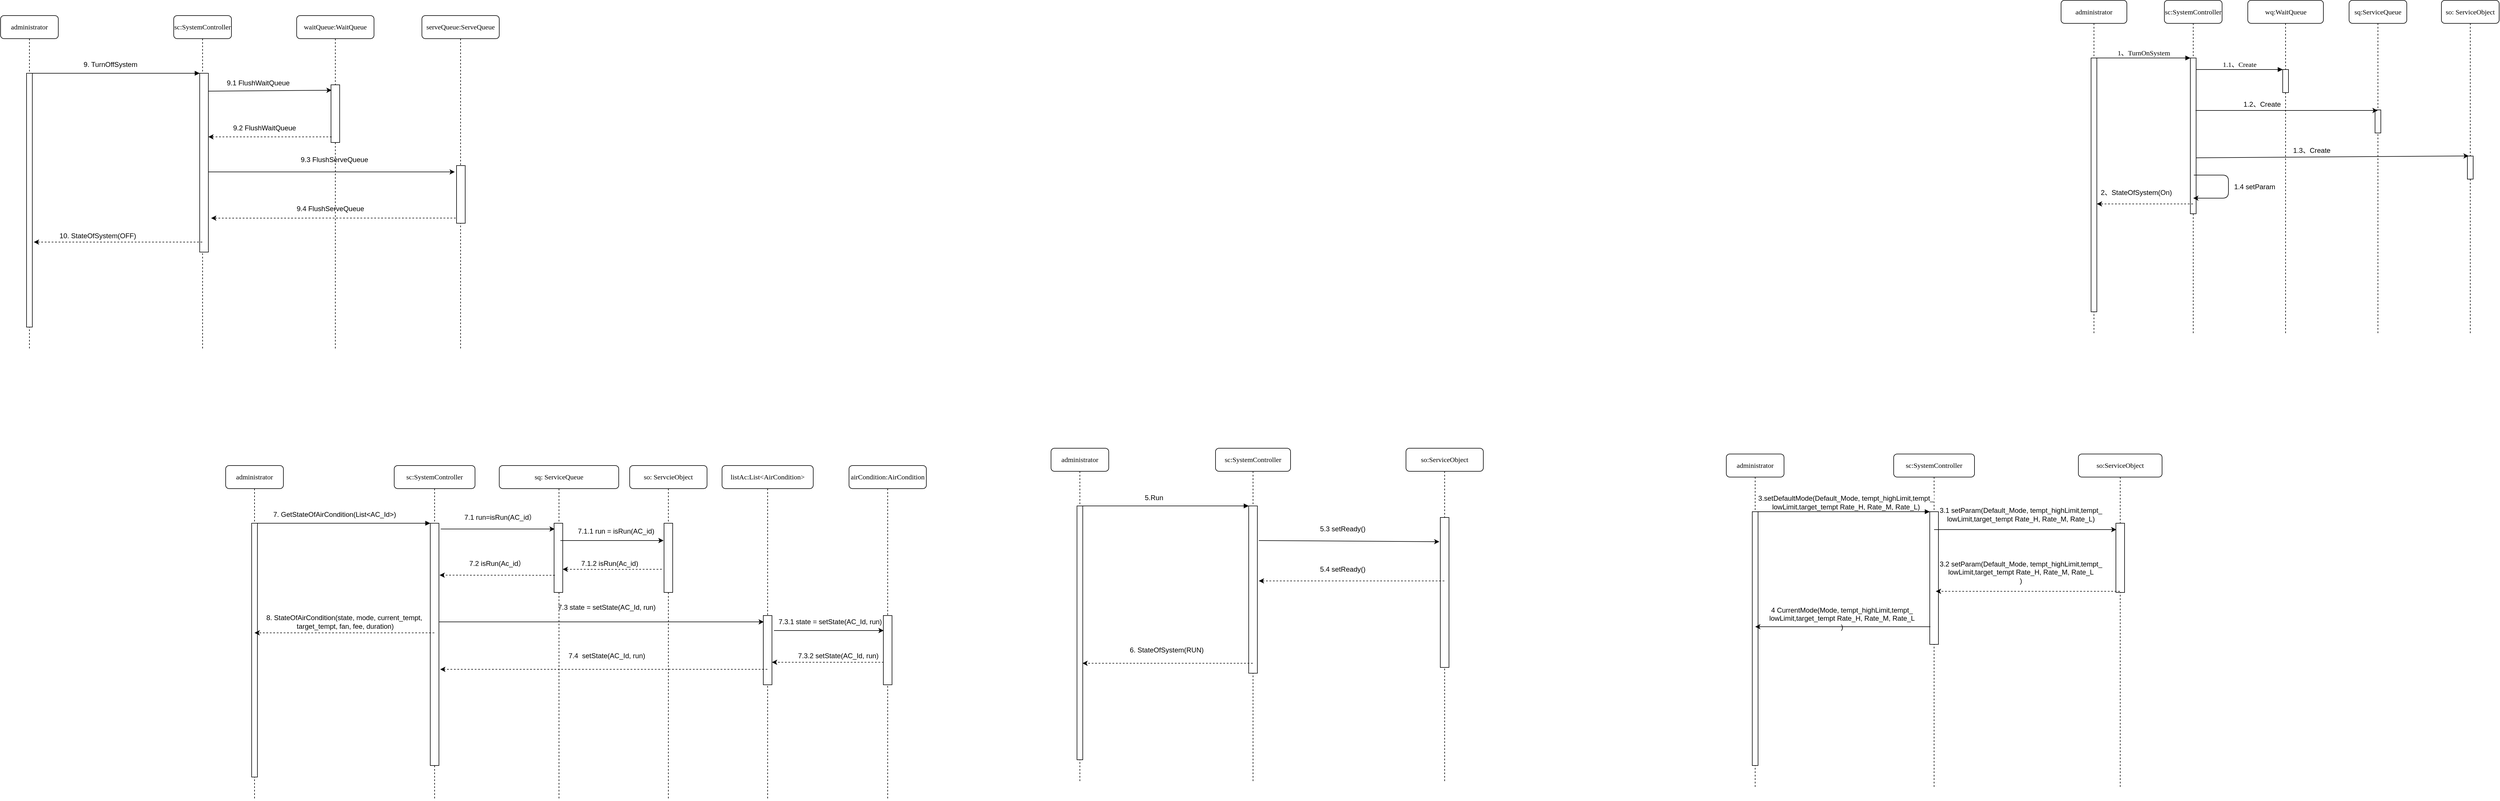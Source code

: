 <mxfile version="12.9.3" type="device"><diagram name="Page-1" id="13e1069c-82ec-6db2-03f1-153e76fe0fe0"><mxGraphModel dx="4324" dy="2292" grid="1" gridSize="10" guides="1" tooltips="1" connect="1" arrows="1" fold="1" page="1" pageScale="1" pageWidth="1100" pageHeight="850" background="#ffffff" math="0" shadow="0"><root><mxCell id="0"/><mxCell id="1" parent="0"/><mxCell id="7baba1c4bc27f4b0-2" value="sc:SystemController" style="shape=umlLifeline;perimeter=lifelinePerimeter;whiteSpace=wrap;html=1;container=1;collapsible=0;recursiveResize=0;outlineConnect=0;rounded=1;shadow=0;comic=0;labelBackgroundColor=none;strokeWidth=1;fontFamily=Verdana;fontSize=12;align=center;" parent="1" vertex="1"><mxGeometry x="280" y="-850" width="140" height="580" as="geometry"/></mxCell><mxCell id="7baba1c4bc27f4b0-10" value="" style="html=1;points=[];perimeter=orthogonalPerimeter;rounded=0;shadow=0;comic=0;labelBackgroundColor=none;strokeWidth=1;fontFamily=Verdana;fontSize=12;align=center;" parent="7baba1c4bc27f4b0-2" vertex="1"><mxGeometry x="62.5" y="100" width="15" height="230" as="geometry"/></mxCell><mxCell id="7baba1c4bc27f4b0-8" value="administrator" style="shape=umlLifeline;perimeter=lifelinePerimeter;whiteSpace=wrap;html=1;container=1;collapsible=0;recursiveResize=0;outlineConnect=0;rounded=1;shadow=0;comic=0;labelBackgroundColor=none;strokeWidth=1;fontFamily=Verdana;fontSize=12;align=center;" parent="1" vertex="1"><mxGeometry x="-10" y="-850" width="100" height="580" as="geometry"/></mxCell><mxCell id="7baba1c4bc27f4b0-9" value="" style="html=1;points=[];perimeter=orthogonalPerimeter;rounded=0;shadow=0;comic=0;labelBackgroundColor=none;strokeWidth=1;fontFamily=Verdana;fontSize=12;align=center;" parent="7baba1c4bc27f4b0-8" vertex="1"><mxGeometry x="45" y="100" width="10" height="440" as="geometry"/></mxCell><mxCell id="7baba1c4bc27f4b0-11" value="&lt;span style=&quot;font-family: &amp;#34;helvetica&amp;#34; ; background-color: rgb(255 , 255 , 255)&quot;&gt;3.setDefaultMode(Default_Mode, tempt_highLimit,tempt_&lt;br&gt;lowLimit,target_tempt Rate_H, Rate_M, Rate_L)&lt;/span&gt;" style="html=1;verticalAlign=bottom;endArrow=block;entryX=0;entryY=0;labelBackgroundColor=none;fontFamily=Verdana;fontSize=12;edgeStyle=elbowEdgeStyle;elbow=vertical;strokeColor=#000000;rounded=1;fontColor=#000000;" parent="1" source="7baba1c4bc27f4b0-9" target="7baba1c4bc27f4b0-10" edge="1"><mxGeometry x="0.017" y="-1" relative="1" as="geometry"><mxPoint x="270" y="-740" as="sourcePoint"/><mxPoint as="offset"/></mxGeometry></mxCell><mxCell id="zdd3yCZpcrPuhQsIi_-B-11" value="&lt;span style=&quot;white-space: normal&quot;&gt;sc:SystemController&lt;/span&gt;" style="shape=umlLifeline;perimeter=lifelinePerimeter;whiteSpace=wrap;html=1;container=1;collapsible=0;recursiveResize=0;outlineConnect=0;rounded=1;shadow=0;comic=0;labelBackgroundColor=none;strokeWidth=1;fontFamily=Verdana;fontSize=12;align=center;" parent="1" vertex="1"><mxGeometry x="749" y="-1636.5" width="100" height="580" as="geometry"/></mxCell><mxCell id="zdd3yCZpcrPuhQsIi_-B-12" value="" style="html=1;points=[];perimeter=orthogonalPerimeter;rounded=0;shadow=0;comic=0;labelBackgroundColor=none;strokeWidth=1;fontFamily=Verdana;fontSize=12;align=center;" parent="zdd3yCZpcrPuhQsIi_-B-11" vertex="1"><mxGeometry x="45" y="100" width="10" height="270" as="geometry"/></mxCell><mxCell id="zdd3yCZpcrPuhQsIi_-B-13" value="wq:WaitQueue" style="shape=umlLifeline;perimeter=lifelinePerimeter;whiteSpace=wrap;html=1;container=1;collapsible=0;recursiveResize=0;outlineConnect=0;rounded=1;shadow=0;comic=0;labelBackgroundColor=none;strokeWidth=1;fontFamily=Verdana;fontSize=12;align=center;" parent="1" vertex="1"><mxGeometry x="893.5" y="-1636.5" width="131" height="580" as="geometry"/></mxCell><mxCell id="zdd3yCZpcrPuhQsIi_-B-14" value="" style="html=1;points=[];perimeter=orthogonalPerimeter;rounded=0;shadow=0;comic=0;labelBackgroundColor=none;strokeWidth=1;fontFamily=Verdana;fontSize=12;align=center;" parent="zdd3yCZpcrPuhQsIi_-B-13" vertex="1"><mxGeometry x="60.5" y="120" width="10" height="40" as="geometry"/></mxCell><mxCell id="zdd3yCZpcrPuhQsIi_-B-15" value="1.3、Create" style="text;html=1;align=center;verticalAlign=middle;resizable=0;points=[];autosize=1;" parent="zdd3yCZpcrPuhQsIi_-B-13" vertex="1"><mxGeometry x="70" y="250" width="80" height="20" as="geometry"/></mxCell><mxCell id="zdd3yCZpcrPuhQsIi_-B-16" value="administrator" style="shape=umlLifeline;perimeter=lifelinePerimeter;whiteSpace=wrap;html=1;container=1;collapsible=0;recursiveResize=0;outlineConnect=0;rounded=1;shadow=0;comic=0;labelBackgroundColor=none;strokeWidth=1;fontFamily=Verdana;fontSize=12;align=center;" parent="1" vertex="1"><mxGeometry x="570" y="-1636.5" width="114" height="580" as="geometry"/></mxCell><mxCell id="zdd3yCZpcrPuhQsIi_-B-17" value="" style="html=1;points=[];perimeter=orthogonalPerimeter;rounded=0;shadow=0;comic=0;labelBackgroundColor=none;strokeWidth=1;fontFamily=Verdana;fontSize=12;align=center;" parent="zdd3yCZpcrPuhQsIi_-B-16" vertex="1"><mxGeometry x="52" y="100" width="10" height="440" as="geometry"/></mxCell><mxCell id="zdd3yCZpcrPuhQsIi_-B-18" value="1、TurnOnSystem" style="html=1;verticalAlign=bottom;endArrow=block;entryX=0;entryY=0;labelBackgroundColor=none;fontFamily=Verdana;fontSize=12;edgeStyle=elbowEdgeStyle;elbow=vertical;" parent="1" source="zdd3yCZpcrPuhQsIi_-B-17" target="zdd3yCZpcrPuhQsIi_-B-12" edge="1"><mxGeometry relative="1" as="geometry"><mxPoint x="729" y="-1526.5" as="sourcePoint"/></mxGeometry></mxCell><mxCell id="zdd3yCZpcrPuhQsIi_-B-19" value="1.1、Create" style="html=1;verticalAlign=bottom;endArrow=block;entryX=0;entryY=0;labelBackgroundColor=none;fontFamily=Verdana;fontSize=12;edgeStyle=elbowEdgeStyle;elbow=vertical;" parent="1" source="zdd3yCZpcrPuhQsIi_-B-12" target="zdd3yCZpcrPuhQsIi_-B-14" edge="1"><mxGeometry relative="1" as="geometry"><mxPoint x="879" y="-1516.5" as="sourcePoint"/></mxGeometry></mxCell><mxCell id="zdd3yCZpcrPuhQsIi_-B-23" value="sq:ServiceQueue" style="shape=umlLifeline;perimeter=lifelinePerimeter;whiteSpace=wrap;html=1;container=1;collapsible=0;recursiveResize=0;outlineConnect=0;rounded=1;shadow=0;comic=0;labelBackgroundColor=none;strokeWidth=1;fontFamily=Verdana;fontSize=12;align=center;" parent="1" vertex="1"><mxGeometry x="1069" y="-1636.5" width="100" height="580" as="geometry"/></mxCell><mxCell id="zdd3yCZpcrPuhQsIi_-B-24" value="" style="html=1;points=[];perimeter=orthogonalPerimeter;rounded=0;shadow=0;comic=0;labelBackgroundColor=none;strokeWidth=1;fontFamily=Verdana;fontSize=12;align=center;" parent="zdd3yCZpcrPuhQsIi_-B-23" vertex="1"><mxGeometry x="45" y="190" width="10" height="40" as="geometry"/></mxCell><mxCell id="zdd3yCZpcrPuhQsIi_-B-26" value="" style="endArrow=classic;html=1;" parent="1" target="zdd3yCZpcrPuhQsIi_-B-23" edge="1"><mxGeometry width="50" height="50" relative="1" as="geometry"><mxPoint x="803" y="-1445.5" as="sourcePoint"/><mxPoint x="919" y="-1426.5" as="targetPoint"/><Array as="points"><mxPoint x="839" y="-1445.5"/></Array></mxGeometry></mxCell><mxCell id="zdd3yCZpcrPuhQsIi_-B-27" value="1.2、Create" style="text;html=1;align=center;verticalAlign=middle;resizable=0;points=[];labelBackgroundColor=#ffffff;" parent="zdd3yCZpcrPuhQsIi_-B-26" vertex="1" connectable="0"><mxGeometry x="-0.211" y="4" relative="1" as="geometry"><mxPoint x="-10" y="-7" as="offset"/></mxGeometry></mxCell><mxCell id="zdd3yCZpcrPuhQsIi_-B-28" value="" style="endArrow=classic;html=1;entryX=0.22;entryY=-0.005;entryDx=0;entryDy=0;entryPerimeter=0;exitX=0.947;exitY=0.641;exitDx=0;exitDy=0;exitPerimeter=0;" parent="1" source="zdd3yCZpcrPuhQsIi_-B-12" target="zdd3yCZpcrPuhQsIi_-B-30" edge="1"><mxGeometry width="50" height="50" relative="1" as="geometry"><mxPoint x="819" y="-1366.5" as="sourcePoint"/><mxPoint x="1199" y="-1356.5" as="targetPoint"/></mxGeometry></mxCell><mxCell id="zdd3yCZpcrPuhQsIi_-B-29" value="so: ServiceObject" style="shape=umlLifeline;perimeter=lifelinePerimeter;whiteSpace=wrap;html=1;container=1;collapsible=0;recursiveResize=0;outlineConnect=0;rounded=1;shadow=0;comic=0;labelBackgroundColor=none;strokeWidth=1;fontFamily=Verdana;fontSize=12;align=center;" parent="1" vertex="1"><mxGeometry x="1229" y="-1636.5" width="100" height="580" as="geometry"/></mxCell><mxCell id="zdd3yCZpcrPuhQsIi_-B-30" value="" style="html=1;points=[];perimeter=orthogonalPerimeter;rounded=0;shadow=0;comic=0;labelBackgroundColor=none;strokeWidth=1;fontFamily=Verdana;fontSize=12;align=center;" parent="zdd3yCZpcrPuhQsIi_-B-29" vertex="1"><mxGeometry x="45" y="270" width="10" height="40" as="geometry"/></mxCell><mxCell id="zdd3yCZpcrPuhQsIi_-B-32" value="" style="endArrow=classic;html=1;dashed=1;" parent="1" source="zdd3yCZpcrPuhQsIi_-B-11" target="zdd3yCZpcrPuhQsIi_-B-17" edge="1"><mxGeometry width="50" height="50" relative="1" as="geometry"><mxPoint x="719" y="-1226.5" as="sourcePoint"/><mxPoint x="769" y="-1276.5" as="targetPoint"/><Array as="points"><mxPoint x="750" y="-1283.5"/></Array></mxGeometry></mxCell><mxCell id="zdd3yCZpcrPuhQsIi_-B-33" value="2、StateOfSystem(On)" style="text;html=1;align=center;verticalAlign=middle;resizable=0;points=[];autosize=1;" parent="1" vertex="1"><mxGeometry x="630" y="-1313.5" width="140" height="20" as="geometry"/></mxCell><mxCell id="zdd3yCZpcrPuhQsIi_-B-35" value="" style="endArrow=classic;html=1;strokeColor=#000000;fontColor=#000000;" parent="1" target="zdd3yCZpcrPuhQsIi_-B-11" edge="1"><mxGeometry width="50" height="50" relative="1" as="geometry"><mxPoint x="800" y="-1333.5" as="sourcePoint"/><mxPoint x="860" y="-1292.5" as="targetPoint"/><Array as="points"><mxPoint x="860" y="-1333.5"/><mxPoint x="860" y="-1293.5"/></Array></mxGeometry></mxCell><mxCell id="zdd3yCZpcrPuhQsIi_-B-37" value="1.4 setParam" style="text;html=1;align=center;verticalAlign=middle;resizable=0;points=[];autosize=1;fontColor=#000000;" parent="1" vertex="1"><mxGeometry x="860" y="-1323.5" width="90" height="20" as="geometry"/></mxCell><mxCell id="zdd3yCZpcrPuhQsIi_-B-38" value="so:ServiceObject" style="shape=umlLifeline;perimeter=lifelinePerimeter;whiteSpace=wrap;html=1;container=1;collapsible=0;recursiveResize=0;outlineConnect=0;rounded=1;shadow=0;comic=0;labelBackgroundColor=none;strokeWidth=1;fontFamily=Verdana;fontSize=12;align=center;" parent="1" vertex="1"><mxGeometry x="600" y="-850" width="145" height="580" as="geometry"/></mxCell><mxCell id="zdd3yCZpcrPuhQsIi_-B-39" value="" style="html=1;points=[];perimeter=orthogonalPerimeter;rounded=0;shadow=0;comic=0;labelBackgroundColor=none;strokeWidth=1;fontFamily=Verdana;fontSize=12;align=center;" parent="zdd3yCZpcrPuhQsIi_-B-38" vertex="1"><mxGeometry x="65" y="120" width="15" height="120" as="geometry"/></mxCell><mxCell id="zdd3yCZpcrPuhQsIi_-B-43" value="" style="endArrow=classic;html=1;strokeColor=#000000;fontColor=#000000;dashed=1;" parent="1" source="zdd3yCZpcrPuhQsIi_-B-38" edge="1"><mxGeometry width="50" height="50" relative="1" as="geometry"><mxPoint x="648" y="-612" as="sourcePoint"/><mxPoint x="353" y="-612" as="targetPoint"/></mxGeometry></mxCell><mxCell id="zdd3yCZpcrPuhQsIi_-B-44" value="3.2 setParam(&lt;span style=&quot;font-family: &amp;#34;helvetica&amp;#34; ; background-color: rgb(255 , 255 , 255)&quot;&gt;Default_Mode, tempt_highLimit,tempt_&lt;/span&gt;&lt;br style=&quot;font-family: &amp;#34;helvetica&amp;#34;&quot;&gt;&lt;span style=&quot;font-family: &amp;#34;helvetica&amp;#34; ; background-color: rgb(255 , 255 , 255)&quot;&gt;lowLimit,target_tempt Rate_H, Rate_M, Rate_L&lt;/span&gt;&lt;br&gt;)" style="text;html=1;align=center;verticalAlign=middle;resizable=0;points=[];autosize=1;fontColor=#000000;" parent="1" vertex="1"><mxGeometry x="350" y="-670" width="300" height="50" as="geometry"/></mxCell><mxCell id="zdd3yCZpcrPuhQsIi_-B-47" value="" style="endArrow=classic;html=1;strokeColor=#000000;fontColor=#000000;exitX=0.071;exitY=0.867;exitDx=0;exitDy=0;exitPerimeter=0;" parent="1" source="7baba1c4bc27f4b0-10" target="7baba1c4bc27f4b0-8" edge="1"><mxGeometry width="50" height="50" relative="1" as="geometry"><mxPoint x="20" y="-500" as="sourcePoint"/><mxPoint x="70" y="-550" as="targetPoint"/></mxGeometry></mxCell><mxCell id="zdd3yCZpcrPuhQsIi_-B-48" value="4 CurrentMode(&lt;span style=&quot;font-family: &amp;#34;helvetica&amp;#34; ; background-color: rgb(255 , 255 , 255)&quot;&gt;Mode, tempt_highLimit,tempt_&lt;/span&gt;&lt;br style=&quot;font-family: &amp;#34;helvetica&amp;#34;&quot;&gt;&lt;span style=&quot;font-family: &amp;#34;helvetica&amp;#34; ; background-color: rgb(255 , 255 , 255)&quot;&gt;lowLimit,target_tempt Rate_H, Rate_M, Rate_L&lt;/span&gt;&lt;br&gt;)" style="text;html=1;align=center;verticalAlign=middle;resizable=0;points=[];autosize=1;fontColor=#000000;" parent="1" vertex="1"><mxGeometry x="55" y="-590" width="270" height="50" as="geometry"/></mxCell><mxCell id="zdd3yCZpcrPuhQsIi_-B-50" value="" style="endArrow=classic;html=1;strokeColor=#000000;fontColor=#000000;entryX=0.051;entryY=0.092;entryDx=0;entryDy=0;entryPerimeter=0;" parent="1" target="zdd3yCZpcrPuhQsIi_-B-39" edge="1"><mxGeometry width="50" height="50" relative="1" as="geometry"><mxPoint x="350" y="-719" as="sourcePoint"/><mxPoint x="480" y="-730" as="targetPoint"/></mxGeometry></mxCell><mxCell id="zdd3yCZpcrPuhQsIi_-B-51" value="&lt;span style=&quot;font-family: &amp;#34;helvetica&amp;#34; ; background-color: rgb(255 , 255 , 255)&quot;&gt;3.1 setParam(Default_Mode, tempt_highLimit,tempt_&lt;/span&gt;&lt;br style=&quot;font-family: &amp;#34;helvetica&amp;#34;&quot;&gt;&lt;span style=&quot;font-family: &amp;#34;helvetica&amp;#34; ; background-color: rgb(255 , 255 , 255)&quot;&gt;lowLimit,target_tempt Rate_H, Rate_M, Rate_L)&lt;/span&gt;" style="text;html=1;align=center;verticalAlign=middle;resizable=0;points=[];autosize=1;fontColor=#000000;" parent="1" vertex="1"><mxGeometry x="350" y="-760" width="300" height="30" as="geometry"/></mxCell><mxCell id="zdd3yCZpcrPuhQsIi_-B-52" value="sc:SystemController" style="shape=umlLifeline;perimeter=lifelinePerimeter;whiteSpace=wrap;html=1;container=1;collapsible=0;recursiveResize=0;outlineConnect=0;rounded=1;shadow=0;comic=0;labelBackgroundColor=none;strokeWidth=1;fontFamily=Verdana;fontSize=12;align=center;" parent="1" vertex="1"><mxGeometry x="-895" y="-860" width="130" height="580" as="geometry"/></mxCell><mxCell id="zdd3yCZpcrPuhQsIi_-B-53" value="" style="html=1;points=[];perimeter=orthogonalPerimeter;rounded=0;shadow=0;comic=0;labelBackgroundColor=none;strokeWidth=1;fontFamily=Verdana;fontSize=12;align=center;" parent="zdd3yCZpcrPuhQsIi_-B-52" vertex="1"><mxGeometry x="57.5" y="100" width="15" height="290" as="geometry"/></mxCell><mxCell id="zdd3yCZpcrPuhQsIi_-B-54" value="administrator" style="shape=umlLifeline;perimeter=lifelinePerimeter;whiteSpace=wrap;html=1;container=1;collapsible=0;recursiveResize=0;outlineConnect=0;rounded=1;shadow=0;comic=0;labelBackgroundColor=none;strokeWidth=1;fontFamily=Verdana;fontSize=12;align=center;" parent="1" vertex="1"><mxGeometry x="-1180" y="-860" width="100" height="580" as="geometry"/></mxCell><mxCell id="zdd3yCZpcrPuhQsIi_-B-55" value="" style="html=1;points=[];perimeter=orthogonalPerimeter;rounded=0;shadow=0;comic=0;labelBackgroundColor=none;strokeWidth=1;fontFamily=Verdana;fontSize=12;align=center;" parent="zdd3yCZpcrPuhQsIi_-B-54" vertex="1"><mxGeometry x="45" y="100" width="10" height="440" as="geometry"/></mxCell><mxCell id="zdd3yCZpcrPuhQsIi_-B-56" value="" style="html=1;verticalAlign=bottom;endArrow=block;entryX=0;entryY=0;labelBackgroundColor=none;fontFamily=Verdana;fontSize=12;edgeStyle=elbowEdgeStyle;elbow=vertical;strokeColor=#000000;rounded=1;fontColor=#000000;" parent="1" source="zdd3yCZpcrPuhQsIi_-B-55" target="zdd3yCZpcrPuhQsIi_-B-53" edge="1"><mxGeometry x="0.017" y="-1" relative="1" as="geometry"><mxPoint x="-900" y="-750" as="sourcePoint"/><mxPoint as="offset"/></mxGeometry></mxCell><mxCell id="zdd3yCZpcrPuhQsIi_-B-59" value="so:ServiceObject" style="shape=umlLifeline;perimeter=lifelinePerimeter;whiteSpace=wrap;html=1;container=1;collapsible=0;recursiveResize=0;outlineConnect=0;rounded=1;shadow=0;comic=0;labelBackgroundColor=none;strokeWidth=1;fontFamily=Verdana;fontSize=12;align=center;" parent="1" vertex="1"><mxGeometry x="-565" y="-860" width="134" height="580" as="geometry"/></mxCell><mxCell id="zdd3yCZpcrPuhQsIi_-B-60" value="" style="html=1;points=[];perimeter=orthogonalPerimeter;rounded=0;shadow=0;comic=0;labelBackgroundColor=none;strokeWidth=1;fontFamily=Verdana;fontSize=12;align=center;" parent="zdd3yCZpcrPuhQsIi_-B-59" vertex="1"><mxGeometry x="59.5" y="120" width="15" height="260" as="geometry"/></mxCell><mxCell id="zdd3yCZpcrPuhQsIi_-B-68" value="5.Run" style="text;html=1;align=center;verticalAlign=middle;resizable=0;points=[];autosize=1;fontColor=#000000;" parent="1" vertex="1"><mxGeometry x="-1027" y="-784" width="50" height="20" as="geometry"/></mxCell><mxCell id="zdd3yCZpcrPuhQsIi_-B-74" value="sc:SystemController" style="shape=umlLifeline;perimeter=lifelinePerimeter;whiteSpace=wrap;html=1;container=1;collapsible=0;recursiveResize=0;outlineConnect=0;rounded=1;shadow=0;comic=0;labelBackgroundColor=none;strokeWidth=1;fontFamily=Verdana;fontSize=12;align=center;" parent="1" vertex="1"><mxGeometry x="-2318" y="-830" width="140" height="580" as="geometry"/></mxCell><mxCell id="zdd3yCZpcrPuhQsIi_-B-75" value="" style="html=1;points=[];perimeter=orthogonalPerimeter;rounded=0;shadow=0;comic=0;labelBackgroundColor=none;strokeWidth=1;fontFamily=Verdana;fontSize=12;align=center;" parent="zdd3yCZpcrPuhQsIi_-B-74" vertex="1"><mxGeometry x="62.5" y="100" width="15" height="420" as="geometry"/></mxCell><mxCell id="zdd3yCZpcrPuhQsIi_-B-76" value="administrator" style="shape=umlLifeline;perimeter=lifelinePerimeter;whiteSpace=wrap;html=1;container=1;collapsible=0;recursiveResize=0;outlineConnect=0;rounded=1;shadow=0;comic=0;labelBackgroundColor=none;strokeWidth=1;fontFamily=Verdana;fontSize=12;align=center;" parent="1" vertex="1"><mxGeometry x="-2610" y="-830" width="100" height="580" as="geometry"/></mxCell><mxCell id="zdd3yCZpcrPuhQsIi_-B-77" value="" style="html=1;points=[];perimeter=orthogonalPerimeter;rounded=0;shadow=0;comic=0;labelBackgroundColor=none;strokeWidth=1;fontFamily=Verdana;fontSize=12;align=center;" parent="zdd3yCZpcrPuhQsIi_-B-76" vertex="1"><mxGeometry x="45" y="100" width="10" height="440" as="geometry"/></mxCell><mxCell id="zdd3yCZpcrPuhQsIi_-B-78" value="" style="html=1;verticalAlign=bottom;endArrow=block;entryX=0;entryY=0;labelBackgroundColor=none;fontFamily=Verdana;fontSize=12;edgeStyle=elbowEdgeStyle;elbow=vertical;strokeColor=#000000;rounded=1;fontColor=#000000;" parent="1" source="zdd3yCZpcrPuhQsIi_-B-77" target="zdd3yCZpcrPuhQsIi_-B-75" edge="1"><mxGeometry x="0.017" y="-1" relative="1" as="geometry"><mxPoint x="-2330" y="-720" as="sourcePoint"/><mxPoint as="offset"/></mxGeometry></mxCell><mxCell id="zdd3yCZpcrPuhQsIi_-B-81" value="listAc:List&amp;lt;AirCondition&amp;gt;" style="shape=umlLifeline;perimeter=lifelinePerimeter;whiteSpace=wrap;html=1;container=1;collapsible=0;recursiveResize=0;outlineConnect=0;rounded=1;shadow=0;comic=0;labelBackgroundColor=none;strokeWidth=1;fontFamily=Verdana;fontSize=12;align=center;" parent="1" vertex="1"><mxGeometry x="-1750" y="-830" width="158" height="580" as="geometry"/></mxCell><mxCell id="zdd3yCZpcrPuhQsIi_-B-82" value="" style="html=1;points=[];perimeter=orthogonalPerimeter;rounded=0;shadow=0;comic=0;labelBackgroundColor=none;strokeWidth=1;fontFamily=Verdana;fontSize=12;align=center;" parent="zdd3yCZpcrPuhQsIi_-B-81" vertex="1"><mxGeometry x="71.5" y="260" width="15" height="120" as="geometry"/></mxCell><mxCell id="zdd3yCZpcrPuhQsIi_-B-84" value="" style="endArrow=classic;html=1;strokeColor=#000000;fontColor=#000000;dashed=1;entryX=1.14;entryY=0.603;entryDx=0;entryDy=0;entryPerimeter=0;" parent="1" source="zdd3yCZpcrPuhQsIi_-B-81" target="zdd3yCZpcrPuhQsIi_-B-75" edge="1"><mxGeometry width="50" height="50" relative="1" as="geometry"><mxPoint x="-1957.5" y="-605.59" as="sourcePoint"/><mxPoint x="-2252.5" y="-605.59" as="targetPoint"/></mxGeometry></mxCell><mxCell id="zdd3yCZpcrPuhQsIi_-B-85" value="" style="endArrow=classic;html=1;strokeColor=#000000;fontColor=#000000;entryX=0.051;entryY=0.092;entryDx=0;entryDy=0;entryPerimeter=0;" parent="1" source="zdd3yCZpcrPuhQsIi_-B-75" target="zdd3yCZpcrPuhQsIi_-B-82" edge="1"><mxGeometry width="50" height="50" relative="1" as="geometry"><mxPoint x="-2240" y="-699" as="sourcePoint"/><mxPoint x="-2120" y="-710" as="targetPoint"/></mxGeometry></mxCell><mxCell id="zdd3yCZpcrPuhQsIi_-B-89" value="" style="endArrow=classic;html=1;strokeColor=#000000;fontColor=#000000;dashed=1;entryX=0.94;entryY=0.62;entryDx=0;entryDy=0;entryPerimeter=0;" parent="1" source="zdd3yCZpcrPuhQsIi_-B-52" target="zdd3yCZpcrPuhQsIi_-B-55" edge="1"><mxGeometry width="50" height="50" relative="1" as="geometry"><mxPoint x="-1020" y="-520" as="sourcePoint"/><mxPoint x="-970" y="-570" as="targetPoint"/></mxGeometry></mxCell><mxCell id="zdd3yCZpcrPuhQsIi_-B-90" value="6. StateOfSystem(RUN)" style="text;html=1;align=center;verticalAlign=middle;resizable=0;points=[];autosize=1;fontColor=#000000;" parent="1" vertex="1"><mxGeometry x="-1050" y="-520" width="140" height="20" as="geometry"/></mxCell><mxCell id="zdd3yCZpcrPuhQsIi_-B-91" value="&lt;span style=&quot;&quot;&gt;7. GetStateOfAirCondition(List&amp;lt;AC_Id&amp;gt;)&amp;nbsp;&lt;/span&gt;" style="text;html=1;align=center;verticalAlign=middle;resizable=0;points=[];autosize=1;fontColor=#000000;labelBorderColor=none;labelBackgroundColor=none;" parent="1" vertex="1"><mxGeometry x="-2535" y="-755" width="230" height="20" as="geometry"/></mxCell><mxCell id="zdd3yCZpcrPuhQsIi_-B-92" value="7.3 state = setState(AC_Id, run)" style="text;html=1;align=center;verticalAlign=middle;resizable=0;points=[];autosize=1;fontColor=#000000;" parent="1" vertex="1"><mxGeometry x="-2040" y="-594" width="180" height="20" as="geometry"/></mxCell><mxCell id="zdd3yCZpcrPuhQsIi_-B-93" value="7.4&amp;nbsp; setState(AC_Id, run)" style="text;html=1;align=center;verticalAlign=middle;resizable=0;points=[];autosize=1;fontColor=#000000;" parent="1" vertex="1"><mxGeometry x="-2025" y="-510" width="150" height="20" as="geometry"/></mxCell><mxCell id="zdd3yCZpcrPuhQsIi_-B-95" value="" style="endArrow=classic;html=1;dashed=1;strokeColor=#000000;fontColor=#000000;" parent="1" source="zdd3yCZpcrPuhQsIi_-B-74" target="zdd3yCZpcrPuhQsIi_-B-76" edge="1"><mxGeometry width="50" height="50" relative="1" as="geometry"><mxPoint x="-2510" y="-490" as="sourcePoint"/><mxPoint x="-2439.289" y="-540" as="targetPoint"/></mxGeometry></mxCell><mxCell id="zdd3yCZpcrPuhQsIi_-B-96" value="&lt;span&gt;8. StateOfAirCondition(state, mode, current_tempt,&lt;br&gt;&amp;nbsp;target_tempt, fan, fee, duration)&lt;/span&gt;" style="text;html=1;align=center;verticalAlign=middle;resizable=0;points=[];autosize=1;fontColor=#000000;labelBackgroundColor=none;" parent="1" vertex="1"><mxGeometry x="-2550" y="-574" width="290" height="30" as="geometry"/></mxCell><mxCell id="zdd3yCZpcrPuhQsIi_-B-97" value="sc:SystemController" style="shape=umlLifeline;perimeter=lifelinePerimeter;whiteSpace=wrap;html=1;container=1;collapsible=0;recursiveResize=0;outlineConnect=0;rounded=1;shadow=0;comic=0;labelBackgroundColor=none;strokeWidth=1;fontFamily=Verdana;fontSize=12;align=center;" parent="1" vertex="1"><mxGeometry x="-2700" y="-1610" width="100" height="580" as="geometry"/></mxCell><mxCell id="zdd3yCZpcrPuhQsIi_-B-98" value="" style="html=1;points=[];perimeter=orthogonalPerimeter;rounded=0;shadow=0;comic=0;labelBackgroundColor=none;strokeWidth=1;fontFamily=Verdana;fontSize=12;align=center;" parent="zdd3yCZpcrPuhQsIi_-B-97" vertex="1"><mxGeometry x="45" y="100" width="15" height="310" as="geometry"/></mxCell><mxCell id="zdd3yCZpcrPuhQsIi_-B-99" value="administrator" style="shape=umlLifeline;perimeter=lifelinePerimeter;whiteSpace=wrap;html=1;container=1;collapsible=0;recursiveResize=0;outlineConnect=0;rounded=1;shadow=0;comic=0;labelBackgroundColor=none;strokeWidth=1;fontFamily=Verdana;fontSize=12;align=center;" parent="1" vertex="1"><mxGeometry x="-3000" y="-1610" width="100" height="580" as="geometry"/></mxCell><mxCell id="zdd3yCZpcrPuhQsIi_-B-100" value="" style="html=1;points=[];perimeter=orthogonalPerimeter;rounded=0;shadow=0;comic=0;labelBackgroundColor=none;strokeWidth=1;fontFamily=Verdana;fontSize=12;align=center;" parent="zdd3yCZpcrPuhQsIi_-B-99" vertex="1"><mxGeometry x="45" y="100" width="10" height="440" as="geometry"/></mxCell><mxCell id="zdd3yCZpcrPuhQsIi_-B-101" value="" style="html=1;verticalAlign=bottom;endArrow=block;entryX=0;entryY=0;labelBackgroundColor=none;fontFamily=Verdana;fontSize=12;edgeStyle=elbowEdgeStyle;elbow=vertical;strokeColor=#000000;rounded=1;fontColor=#000000;" parent="1" source="zdd3yCZpcrPuhQsIi_-B-100" target="zdd3yCZpcrPuhQsIi_-B-98" edge="1"><mxGeometry x="0.017" y="-1" relative="1" as="geometry"><mxPoint x="-2720" y="-1500" as="sourcePoint"/><mxPoint as="offset"/></mxGeometry></mxCell><mxCell id="zdd3yCZpcrPuhQsIi_-B-104" value="waitQueue:WaitQueue" style="shape=umlLifeline;perimeter=lifelinePerimeter;whiteSpace=wrap;html=1;container=1;collapsible=0;recursiveResize=0;outlineConnect=0;rounded=1;shadow=0;comic=0;labelBackgroundColor=none;strokeWidth=1;fontFamily=Verdana;fontSize=12;align=center;" parent="1" vertex="1"><mxGeometry x="-2487" y="-1610" width="134" height="580" as="geometry"/></mxCell><mxCell id="zdd3yCZpcrPuhQsIi_-B-105" value="" style="html=1;points=[];perimeter=orthogonalPerimeter;rounded=0;shadow=0;comic=0;labelBackgroundColor=none;strokeWidth=1;fontFamily=Verdana;fontSize=12;align=center;" parent="zdd3yCZpcrPuhQsIi_-B-104" vertex="1"><mxGeometry x="59.5" y="120" width="15" height="100" as="geometry"/></mxCell><mxCell id="zdd3yCZpcrPuhQsIi_-B-107" value="" style="endArrow=classic;html=1;strokeColor=#000000;fontColor=#000000;dashed=1;exitX=0.073;exitY=0.902;exitDx=0;exitDy=0;exitPerimeter=0;" parent="1" source="zdd3yCZpcrPuhQsIi_-B-105" target="zdd3yCZpcrPuhQsIi_-B-98" edge="1"><mxGeometry width="50" height="50" relative="1" as="geometry"><mxPoint x="-2347.5" y="-1385.59" as="sourcePoint"/><mxPoint x="-2642.5" y="-1385.59" as="targetPoint"/></mxGeometry></mxCell><mxCell id="zdd3yCZpcrPuhQsIi_-B-108" value="" style="endArrow=classic;html=1;strokeColor=#000000;fontColor=#000000;entryX=0.073;entryY=0.094;entryDx=0;entryDy=0;entryPerimeter=0;" parent="1" target="zdd3yCZpcrPuhQsIi_-B-105" edge="1"><mxGeometry width="50" height="50" relative="1" as="geometry"><mxPoint x="-2640" y="-1479" as="sourcePoint"/><mxPoint x="-2427" y="-1481" as="targetPoint"/></mxGeometry></mxCell><mxCell id="zdd3yCZpcrPuhQsIi_-B-109" value="9. TurnOffSystem" style="text;html=1;align=center;verticalAlign=middle;resizable=0;points=[];autosize=1;fontColor=#000000;labelBorderColor=none;labelBackgroundColor=none;" parent="1" vertex="1"><mxGeometry x="-2865" y="-1535" width="110" height="20" as="geometry"/></mxCell><mxCell id="zdd3yCZpcrPuhQsIi_-B-114" value="serveQueue:ServeQueue" style="shape=umlLifeline;perimeter=lifelinePerimeter;whiteSpace=wrap;html=1;container=1;collapsible=0;recursiveResize=0;outlineConnect=0;rounded=1;shadow=0;comic=0;labelBackgroundColor=none;strokeWidth=1;fontFamily=Verdana;fontSize=12;align=center;" parent="1" vertex="1"><mxGeometry x="-2270" y="-1610" width="134" height="580" as="geometry"/></mxCell><mxCell id="zdd3yCZpcrPuhQsIi_-B-115" value="" style="html=1;points=[];perimeter=orthogonalPerimeter;rounded=0;shadow=0;comic=0;labelBackgroundColor=none;strokeWidth=1;fontFamily=Verdana;fontSize=12;align=center;" parent="zdd3yCZpcrPuhQsIi_-B-114" vertex="1"><mxGeometry x="60" y="260" width="15" height="100" as="geometry"/></mxCell><mxCell id="zdd3yCZpcrPuhQsIi_-B-117" value="" style="endArrow=classic;html=1;strokeColor=#000000;fontColor=#000000;entryX=-0.207;entryY=0.11;entryDx=0;entryDy=0;entryPerimeter=0;" parent="1" source="zdd3yCZpcrPuhQsIi_-B-98" target="zdd3yCZpcrPuhQsIi_-B-115" edge="1"><mxGeometry width="50" height="50" relative="1" as="geometry"><mxPoint x="-2580" y="-1300" as="sourcePoint"/><mxPoint x="-2530" y="-1350" as="targetPoint"/></mxGeometry></mxCell><mxCell id="zdd3yCZpcrPuhQsIi_-B-118" value="" style="endArrow=classic;html=1;strokeColor=#000000;fontColor=#000000;exitX=-0.1;exitY=0.91;exitDx=0;exitDy=0;exitPerimeter=0;entryX=1.32;entryY=0.81;entryDx=0;entryDy=0;entryPerimeter=0;dashed=1;" parent="1" source="zdd3yCZpcrPuhQsIi_-B-115" target="zdd3yCZpcrPuhQsIi_-B-98" edge="1"><mxGeometry width="50" height="50" relative="1" as="geometry"><mxPoint x="-2540" y="-1260" as="sourcePoint"/><mxPoint x="-2490" y="-1310" as="targetPoint"/></mxGeometry></mxCell><mxCell id="zdd3yCZpcrPuhQsIi_-B-119" value="9.1 FlushWaitQueue" style="text;html=1;align=center;verticalAlign=middle;resizable=0;points=[];autosize=1;fontColor=#000000;" parent="1" vertex="1"><mxGeometry x="-2614" y="-1503" width="120" height="20" as="geometry"/></mxCell><mxCell id="zdd3yCZpcrPuhQsIi_-B-120" value="9.2 FlushWaitQueue" style="text;html=1;align=center;verticalAlign=middle;resizable=0;points=[];autosize=1;fontColor=#000000;" parent="1" vertex="1"><mxGeometry x="-2603" y="-1425" width="120" height="20" as="geometry"/></mxCell><mxCell id="zdd3yCZpcrPuhQsIi_-B-121" value="9.3 FlushServeQueue" style="text;html=1;align=center;verticalAlign=middle;resizable=0;points=[];autosize=1;fontColor=#000000;" parent="1" vertex="1"><mxGeometry x="-2487" y="-1370" width="130" height="20" as="geometry"/></mxCell><mxCell id="zdd3yCZpcrPuhQsIi_-B-122" value="9.4 FlushServeQueue" style="text;html=1;align=center;verticalAlign=middle;resizable=0;points=[];autosize=1;fontColor=#000000;" parent="1" vertex="1"><mxGeometry x="-2494" y="-1285" width="130" height="20" as="geometry"/></mxCell><mxCell id="zdd3yCZpcrPuhQsIi_-B-123" value="" style="endArrow=classic;html=1;dashed=1;strokeColor=#000000;fontColor=#000000;entryX=1.26;entryY=0.665;entryDx=0;entryDy=0;entryPerimeter=0;" parent="1" source="zdd3yCZpcrPuhQsIi_-B-97" target="zdd3yCZpcrPuhQsIi_-B-100" edge="1"><mxGeometry width="50" height="50" relative="1" as="geometry"><mxPoint x="-2870" y="-1170" as="sourcePoint"/><mxPoint x="-2820" y="-1220" as="targetPoint"/></mxGeometry></mxCell><mxCell id="zdd3yCZpcrPuhQsIi_-B-124" value="10. StateOfSystem(OFF)" style="text;html=1;align=center;verticalAlign=middle;resizable=0;points=[];autosize=1;fontColor=#000000;" parent="1" vertex="1"><mxGeometry x="-2907" y="-1238" width="150" height="20" as="geometry"/></mxCell><mxCell id="IQntxYXItgj0_91_lsdh-4" value="sq: ServiceQueue" style="shape=umlLifeline;perimeter=lifelinePerimeter;whiteSpace=wrap;html=1;container=1;collapsible=0;recursiveResize=0;outlineConnect=0;rounded=1;shadow=0;comic=0;labelBackgroundColor=none;strokeWidth=1;fontFamily=Verdana;fontSize=12;align=center;" parent="1" vertex="1"><mxGeometry x="-2136" y="-830" width="207" height="580" as="geometry"/></mxCell><mxCell id="IQntxYXItgj0_91_lsdh-5" value="" style="html=1;points=[];perimeter=orthogonalPerimeter;rounded=0;shadow=0;comic=0;labelBackgroundColor=none;strokeWidth=1;fontFamily=Verdana;fontSize=12;align=center;" parent="IQntxYXItgj0_91_lsdh-4" vertex="1"><mxGeometry x="95" y="100" width="15" height="120" as="geometry"/></mxCell><mxCell id="IQntxYXItgj0_91_lsdh-6" value="" style="endArrow=classic;html=1;strokeColor=#000000;fontColor=#000000;" parent="1" edge="1"><mxGeometry width="50" height="50" relative="1" as="geometry"><mxPoint x="-2237.38" y="-720" as="sourcePoint"/><mxPoint x="-2040" y="-720" as="targetPoint"/></mxGeometry></mxCell><mxCell id="IQntxYXItgj0_91_lsdh-7" value="" style="endArrow=classic;html=1;strokeColor=#000000;fontColor=#000000;dashed=1;entryX=1.14;entryY=0.603;entryDx=0;entryDy=0;entryPerimeter=0;exitX=0.087;exitY=0.752;exitDx=0;exitDy=0;exitPerimeter=0;" parent="1" source="IQntxYXItgj0_91_lsdh-5" edge="1"><mxGeometry width="50" height="50" relative="1" as="geometry"><mxPoint x="-1950" y="-640" as="sourcePoint"/><mxPoint x="-2239.45" y="-640" as="targetPoint"/></mxGeometry></mxCell><mxCell id="IQntxYXItgj0_91_lsdh-8" value="7.1 run=isRun(AC_id）" style="text;html=1;align=center;verticalAlign=middle;resizable=0;points=[];autosize=1;" parent="1" vertex="1"><mxGeometry x="-2205" y="-750" width="140" height="20" as="geometry"/></mxCell><mxCell id="IQntxYXItgj0_91_lsdh-9" value="7.2 isRun(Ac_id）" style="text;html=1;align=center;verticalAlign=middle;resizable=0;points=[];autosize=1;" parent="1" vertex="1"><mxGeometry x="-2195" y="-670" width="110" height="20" as="geometry"/></mxCell><mxCell id="IQntxYXItgj0_91_lsdh-10" value="so: ServcieObject" style="shape=umlLifeline;perimeter=lifelinePerimeter;whiteSpace=wrap;html=1;container=1;collapsible=0;recursiveResize=0;outlineConnect=0;rounded=1;shadow=0;comic=0;labelBackgroundColor=none;strokeWidth=1;fontFamily=Verdana;fontSize=12;align=center;" parent="1" vertex="1"><mxGeometry x="-1910" y="-830" width="134" height="580" as="geometry"/></mxCell><mxCell id="IQntxYXItgj0_91_lsdh-11" value="" style="html=1;points=[];perimeter=orthogonalPerimeter;rounded=0;shadow=0;comic=0;labelBackgroundColor=none;strokeWidth=1;fontFamily=Verdana;fontSize=12;align=center;" parent="IQntxYXItgj0_91_lsdh-10" vertex="1"><mxGeometry x="59.5" y="100" width="15" height="120" as="geometry"/></mxCell><mxCell id="IQntxYXItgj0_91_lsdh-13" value="" style="endArrow=classic;html=1;strokeColor=#000000;fontColor=#000000;dashed=1;exitX=-0.26;exitY=0.665;exitDx=0;exitDy=0;exitPerimeter=0;entryX=0.993;entryY=0.665;entryDx=0;entryDy=0;entryPerimeter=0;" parent="1" source="IQntxYXItgj0_91_lsdh-11" target="IQntxYXItgj0_91_lsdh-5" edge="1"><mxGeometry width="50" height="50" relative="1" as="geometry"><mxPoint x="-1849.875" y="-629.76" as="sourcePoint"/><mxPoint x="-2050.13" y="-630" as="targetPoint"/><Array as="points"><mxPoint x="-1950" y="-650"/></Array></mxGeometry></mxCell><mxCell id="IQntxYXItgj0_91_lsdh-14" value="7.1.1 run = isRun(AC_id)" style="text;html=1;align=center;verticalAlign=middle;resizable=0;points=[];autosize=1;" parent="1" vertex="1"><mxGeometry x="-2009" y="-726" width="150" height="20" as="geometry"/></mxCell><mxCell id="IQntxYXItgj0_91_lsdh-16" value="7.1.2 isRun(Ac_id)" style="text;html=1;align=center;verticalAlign=middle;resizable=0;points=[];autosize=1;" parent="1" vertex="1"><mxGeometry x="-2000" y="-670" width="110" height="20" as="geometry"/></mxCell><mxCell id="IQntxYXItgj0_91_lsdh-21" value="&lt;span style=&quot;color: rgba(0 , 0 , 0 , 0) ; font-family: monospace ; font-size: 0px&quot;&gt;%3CmxGraphModel%3E%3Croot%3E%3CmxCell%20id%3D%220%22%2F%3E%3CmxCell%20id%3D%221%22%20parent%3D%220%22%2F%3E%3CmxCell%20id%3D%222%22%20value%3D%22listAc%3AList%26amp%3Blt%3BAirCondition%26amp%3Bgt%3B%22%20style%3D%22shape%3DumlLifeline%3Bperimeter%3DlifelinePerimeter%3BwhiteSpace%3Dwrap%3Bhtml%3D1%3Bcontainer%3D1%3Bcollapsible%3D0%3BrecursiveResize%3D0%3BoutlineConnect%3D0%3Brounded%3D1%3Bshadow%3D0%3Bcomic%3D0%3BlabelBackgroundColor%3Dnone%3BstrokeWidth%3D1%3BfontFamily%3DVerdana%3BfontSize%3D12%3Balign%3Dcenter%3B%22%20vertex%3D%221%22%20parent%3D%221%22%3E%3CmxGeometry%20x%3D%22-1700%22%20y%3D%22-830%22%20width%3D%22134%22%20height%3D%22580%22%20as%3D%22geometry%22%2F%3E%3C%2FmxCell%3E%3CmxCell%20id%3D%223%22%20value%3D%22%22%20style%3D%22html%3D1%3Bpoints%3D%5B%5D%3Bperimeter%3DorthogonalPerimeter%3Brounded%3D0%3Bshadow%3D0%3Bcomic%3D0%3BlabelBackgroundColor%3Dnone%3BstrokeWidth%3D1%3BfontFamily%3DVerdana%3BfontSize%3D12%3Balign%3Dcenter%3B%22%20vertex%3D%221%22%20parent%3D%222%22%3E%3CmxGeometry%20x%3D%2259.5%22%20y%3D%22256%22%20width%3D%2215%22%20height%3D%22120%22%20as%3D%22geometry%22%2F%3E%3C%2FmxCell%3E%3C%2Froot%3E%3C%2FmxGraphModel%3E&lt;/span&gt;" style="text;html=1;align=center;verticalAlign=middle;resizable=0;points=[];autosize=1;" parent="1" vertex="1"><mxGeometry x="-1429" y="-777" width="20" height="20" as="geometry"/></mxCell><mxCell id="IQntxYXItgj0_91_lsdh-22" value="airCondition:AirCondition" style="shape=umlLifeline;perimeter=lifelinePerimeter;whiteSpace=wrap;html=1;container=1;collapsible=0;recursiveResize=0;outlineConnect=0;rounded=1;shadow=0;comic=0;labelBackgroundColor=none;strokeWidth=1;fontFamily=Verdana;fontSize=12;align=center;" parent="1" vertex="1"><mxGeometry x="-1530" y="-830" width="134" height="580" as="geometry"/></mxCell><mxCell id="IQntxYXItgj0_91_lsdh-23" value="" style="html=1;points=[];perimeter=orthogonalPerimeter;rounded=0;shadow=0;comic=0;labelBackgroundColor=none;strokeWidth=1;fontFamily=Verdana;fontSize=12;align=center;" parent="IQntxYXItgj0_91_lsdh-22" vertex="1"><mxGeometry x="59.5" y="260" width="15" height="120" as="geometry"/></mxCell><mxCell id="IQntxYXItgj0_91_lsdh-24" value="" style="endArrow=classic;html=1;strokeColor=#000000;fontColor=#000000;exitX=0.733;exitY=0.25;exitDx=0;exitDy=0;exitPerimeter=0;" parent="1" source="IQntxYXItgj0_91_lsdh-5" edge="1"><mxGeometry width="50" height="50" relative="1" as="geometry"><mxPoint x="-2020" y="-700" as="sourcePoint"/><mxPoint x="-1851.31" y="-700" as="targetPoint"/></mxGeometry></mxCell><mxCell id="IQntxYXItgj0_91_lsdh-25" value="" style="endArrow=classic;html=1;strokeColor=#000000;fontColor=#000000;" parent="1" edge="1"><mxGeometry width="50" height="50" relative="1" as="geometry"><mxPoint x="-1660" y="-544" as="sourcePoint"/><mxPoint x="-1470" y="-544" as="targetPoint"/></mxGeometry></mxCell><mxCell id="IQntxYXItgj0_91_lsdh-26" value="" style="endArrow=classic;html=1;strokeColor=#000000;fontColor=#000000;dashed=1;" parent="1" target="zdd3yCZpcrPuhQsIi_-B-82" edge="1"><mxGeometry width="50" height="50" relative="1" as="geometry"><mxPoint x="-1470" y="-489" as="sourcePoint"/><mxPoint x="-1653" y="-489" as="targetPoint"/></mxGeometry></mxCell><mxCell id="IQntxYXItgj0_91_lsdh-27" value="7.3.1 state = setState(AC_Id, run)" style="text;html=1;align=center;verticalAlign=middle;resizable=0;points=[];autosize=1;" parent="1" vertex="1"><mxGeometry x="-1658" y="-569" width="190" height="20" as="geometry"/></mxCell><mxCell id="IQntxYXItgj0_91_lsdh-28" value="7.3.2 setState(AC_Id, run)" style="text;html=1;align=center;verticalAlign=middle;resizable=0;points=[];autosize=1;" parent="1" vertex="1"><mxGeometry x="-1624" y="-510" width="150" height="20" as="geometry"/></mxCell><mxCell id="IQntxYXItgj0_91_lsdh-33" value="&lt;span style=&quot;color: rgba(0 , 0 , 0 , 0) ; font-family: monospace ; font-size: 0px&quot;&gt;%3CmxGraphModel%3E%3Croot%3E%3CmxCell%20id%3D%220%22%2F%3E%3CmxCell%20id%3D%221%22%20parent%3D%220%22%2F%3E%3CmxCell%20id%3D%222%22%20value%3D%22%22%20style%3D%22endArrow%3Dclassic%3Bhtml%3D1%3BstrokeColor%3D%23000000%3BfontColor%3D%23000000%3Bdashed%3D1%3B%22%20edge%3D%221%22%20parent%3D%221%22%3E%3CmxGeometry%20width%3D%2250%22%20height%3D%2250%22%20relative%3D%221%22%20as%3D%22geometry%22%3E%3CmxPoint%20x%3D%22-498.5%22%20y%3D%22-635.59%22%20as%3D%22sourcePoint%22%2F%3E%3CmxPoint%20x%3D%22-822.5%22%20y%3D%22-635.59%22%20as%3D%22targetPoint%22%2F%3E%3C%2FmxGeometry%3E%3C%2FmxCell%3E%3C%2Froot%3E%3C%2FmxGraphModel%3E&lt;/span&gt;" style="text;html=1;align=center;verticalAlign=middle;resizable=0;points=[];autosize=1;" parent="1" vertex="1"><mxGeometry x="-588" y="-530" width="20" height="20" as="geometry"/></mxCell><mxCell id="IQntxYXItgj0_91_lsdh-36" value="&lt;span style=&quot;color: rgba(0 , 0 , 0 , 0) ; font-family: monospace ; font-size: 0px&quot;&gt;%3CmxGraphModel%3E%3Croot%3E%3CmxCell%20id%3D%220%22%2F%3E%3CmxCell%20id%3D%221%22%20parent%3D%220%22%2F%3E%3CmxCell%20id%3D%222%22%20value%3D%22%22%20style%3D%22endArrow%3Dclassic%3Bhtml%3D1%3BstrokeColor%3D%23000000%3BfontColor%3D%23000000%3BentryX%3D-0.113%3BentryY%3D0.05%3BentryDx%3D0%3BentryDy%3D0%3BentryPerimeter%3D0%3B%22%20edge%3D%221%22%20parent%3D%221%22%3E%3CmxGeometry%20width%3D%2250%22%20height%3D%2250%22%20relative%3D%221%22%20as%3D%22geometry%22%3E%3CmxPoint%20x%3D%22-820%22%20y%3D%22-729%22%20as%3D%22sourcePoint%22%2F%3E%3CmxPoint%20x%3D%22-507.195%22%20y%3D%22-727%22%20as%3D%22targetPoint%22%2F%3E%3C%2FmxGeometry%3E%3C%2FmxCell%3E%3C%2Froot%3E%3C%2FmxGraphModel%3E&lt;/span&gt;" style="text;html=1;align=center;verticalAlign=middle;resizable=0;points=[];autosize=1;" parent="1" vertex="1"><mxGeometry x="-708" y="-607" width="20" height="20" as="geometry"/></mxCell><mxCell id="IQntxYXItgj0_91_lsdh-37" value="" style="endArrow=classic;html=1;strokeColor=#000000;fontColor=#000000;entryX=-0.113;entryY=0.05;entryDx=0;entryDy=0;entryPerimeter=0;" parent="1" edge="1"><mxGeometry width="50" height="50" relative="1" as="geometry"><mxPoint x="-820" y="-700" as="sourcePoint"/><mxPoint x="-507.195" y="-698" as="targetPoint"/></mxGeometry></mxCell><mxCell id="IQntxYXItgj0_91_lsdh-38" value="5.3 setReady()" style="text;html=1;align=center;verticalAlign=middle;resizable=0;points=[];autosize=1;" parent="1" vertex="1"><mxGeometry x="-720" y="-730" width="90" height="20" as="geometry"/></mxCell><mxCell id="IQntxYXItgj0_91_lsdh-39" value="" style="endArrow=classic;html=1;strokeColor=#000000;fontColor=#000000;dashed=1;entryX=1.167;entryY=0.326;entryDx=0;entryDy=0;entryPerimeter=0;" parent="1" edge="1"><mxGeometry width="50" height="50" relative="1" as="geometry"><mxPoint x="-498.51" y="-630" as="sourcePoint"/><mxPoint x="-820.005" y="-630" as="targetPoint"/></mxGeometry></mxCell><mxCell id="IQntxYXItgj0_91_lsdh-40" value="5.4 setReady()" style="text;html=1;align=center;verticalAlign=middle;resizable=0;points=[];autosize=1;" parent="1" vertex="1"><mxGeometry x="-720" y="-660" width="90" height="20" as="geometry"/></mxCell></root></mxGraphModel></diagram></mxfile>